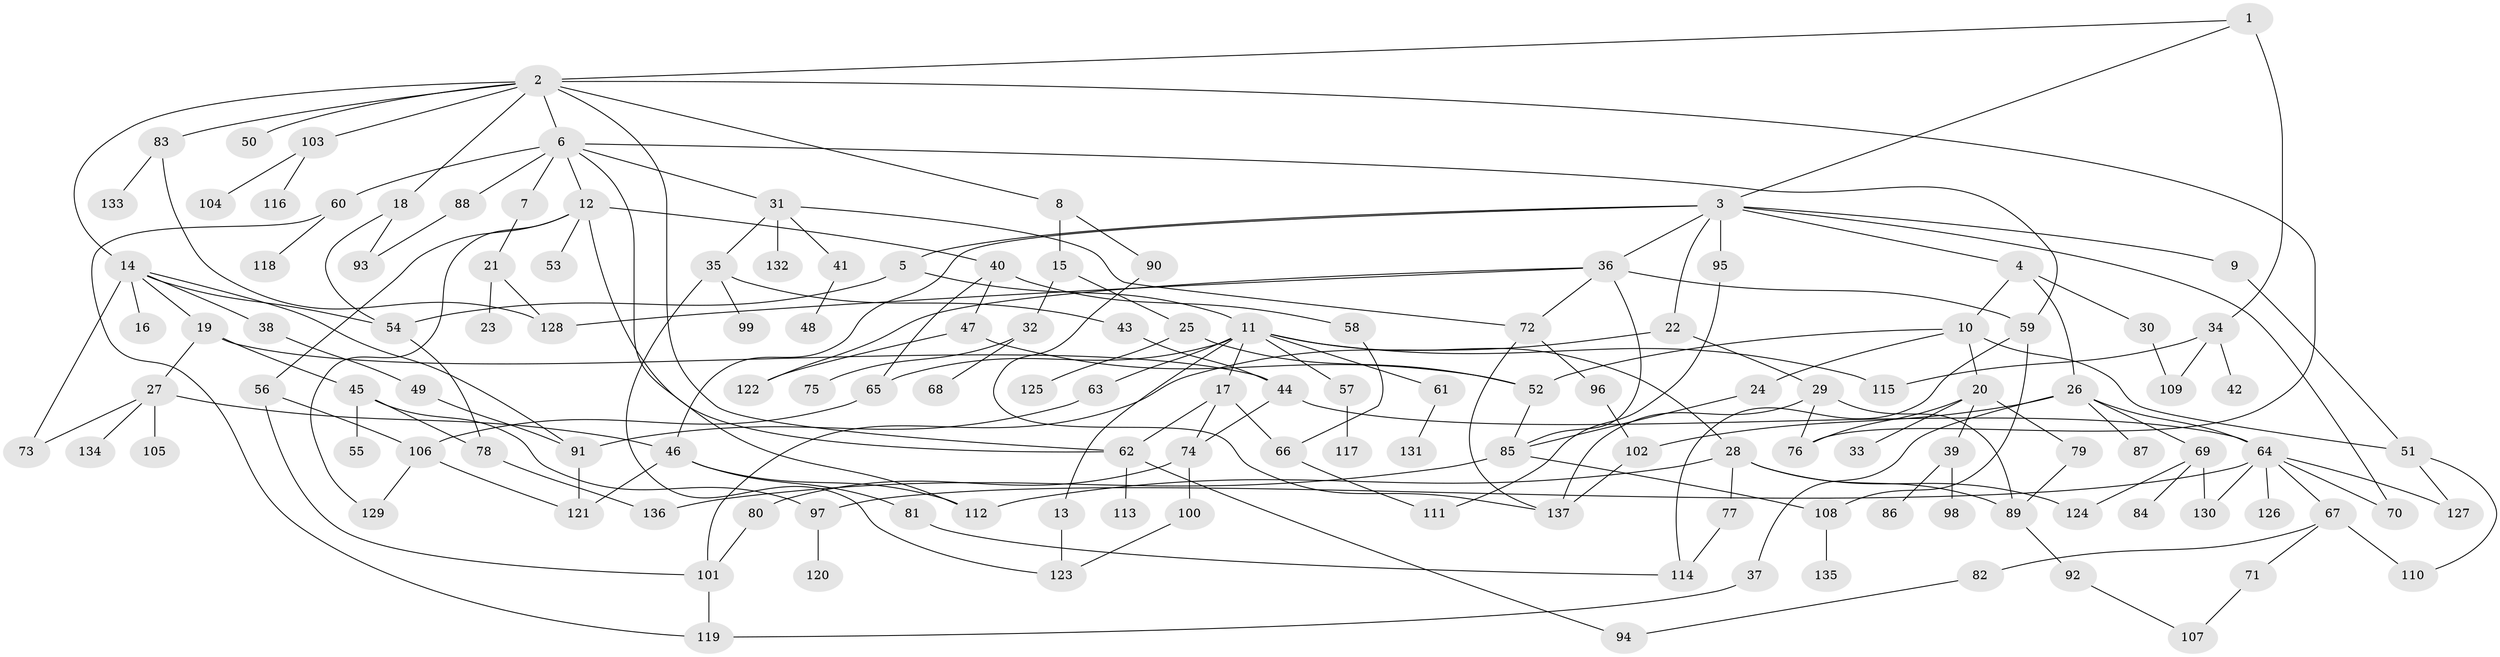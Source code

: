 // coarse degree distribution, {8: 0.04411764705882353, 2: 0.36764705882352944, 1: 0.2647058823529412, 4: 0.17647058823529413, 6: 0.014705882352941176, 7: 0.014705882352941176, 3: 0.04411764705882353, 10: 0.029411764705882353, 11: 0.029411764705882353, 14: 0.014705882352941176}
// Generated by graph-tools (version 1.1) at 2025/46/03/04/25 21:46:16]
// undirected, 137 vertices, 196 edges
graph export_dot {
graph [start="1"]
  node [color=gray90,style=filled];
  1;
  2;
  3;
  4;
  5;
  6;
  7;
  8;
  9;
  10;
  11;
  12;
  13;
  14;
  15;
  16;
  17;
  18;
  19;
  20;
  21;
  22;
  23;
  24;
  25;
  26;
  27;
  28;
  29;
  30;
  31;
  32;
  33;
  34;
  35;
  36;
  37;
  38;
  39;
  40;
  41;
  42;
  43;
  44;
  45;
  46;
  47;
  48;
  49;
  50;
  51;
  52;
  53;
  54;
  55;
  56;
  57;
  58;
  59;
  60;
  61;
  62;
  63;
  64;
  65;
  66;
  67;
  68;
  69;
  70;
  71;
  72;
  73;
  74;
  75;
  76;
  77;
  78;
  79;
  80;
  81;
  82;
  83;
  84;
  85;
  86;
  87;
  88;
  89;
  90;
  91;
  92;
  93;
  94;
  95;
  96;
  97;
  98;
  99;
  100;
  101;
  102;
  103;
  104;
  105;
  106;
  107;
  108;
  109;
  110;
  111;
  112;
  113;
  114;
  115;
  116;
  117;
  118;
  119;
  120;
  121;
  122;
  123;
  124;
  125;
  126;
  127;
  128;
  129;
  130;
  131;
  132;
  133;
  134;
  135;
  136;
  137;
  1 -- 2;
  1 -- 3;
  1 -- 34;
  2 -- 6;
  2 -- 8;
  2 -- 14;
  2 -- 18;
  2 -- 50;
  2 -- 62;
  2 -- 76;
  2 -- 83;
  2 -- 103;
  3 -- 4;
  3 -- 5;
  3 -- 9;
  3 -- 22;
  3 -- 36;
  3 -- 46;
  3 -- 70;
  3 -- 95;
  4 -- 10;
  4 -- 26;
  4 -- 30;
  5 -- 11;
  5 -- 54;
  6 -- 7;
  6 -- 12;
  6 -- 31;
  6 -- 60;
  6 -- 88;
  6 -- 112;
  6 -- 59;
  7 -- 21;
  8 -- 15;
  8 -- 90;
  9 -- 51;
  10 -- 20;
  10 -- 24;
  10 -- 52;
  10 -- 51;
  11 -- 13;
  11 -- 17;
  11 -- 28;
  11 -- 57;
  11 -- 61;
  11 -- 63;
  11 -- 65;
  11 -- 115;
  12 -- 40;
  12 -- 53;
  12 -- 56;
  12 -- 129;
  12 -- 62;
  13 -- 123;
  14 -- 16;
  14 -- 19;
  14 -- 38;
  14 -- 54;
  14 -- 73;
  14 -- 91;
  15 -- 25;
  15 -- 32;
  17 -- 66;
  17 -- 62;
  17 -- 74;
  18 -- 54;
  18 -- 93;
  19 -- 27;
  19 -- 45;
  19 -- 44;
  20 -- 33;
  20 -- 39;
  20 -- 79;
  20 -- 76;
  21 -- 23;
  21 -- 128;
  22 -- 29;
  22 -- 101;
  24 -- 85;
  25 -- 125;
  25 -- 52;
  26 -- 37;
  26 -- 64;
  26 -- 69;
  26 -- 87;
  26 -- 102;
  27 -- 73;
  27 -- 105;
  27 -- 134;
  27 -- 46;
  28 -- 77;
  28 -- 124;
  28 -- 89;
  28 -- 112;
  29 -- 89;
  29 -- 137;
  29 -- 76;
  30 -- 109;
  31 -- 35;
  31 -- 41;
  31 -- 72;
  31 -- 132;
  32 -- 68;
  32 -- 75;
  34 -- 42;
  34 -- 115;
  34 -- 109;
  35 -- 43;
  35 -- 99;
  35 -- 123;
  36 -- 59;
  36 -- 122;
  36 -- 128;
  36 -- 72;
  36 -- 85;
  37 -- 119;
  38 -- 49;
  39 -- 86;
  39 -- 98;
  40 -- 47;
  40 -- 58;
  40 -- 65;
  41 -- 48;
  43 -- 44;
  44 -- 74;
  44 -- 64;
  45 -- 55;
  45 -- 97;
  45 -- 78;
  46 -- 81;
  46 -- 121;
  46 -- 112;
  47 -- 122;
  47 -- 52;
  49 -- 91;
  51 -- 127;
  51 -- 110;
  52 -- 85;
  54 -- 78;
  56 -- 101;
  56 -- 106;
  57 -- 117;
  58 -- 66;
  59 -- 108;
  59 -- 114;
  60 -- 118;
  60 -- 119;
  61 -- 131;
  62 -- 94;
  62 -- 113;
  63 -- 91;
  64 -- 67;
  64 -- 126;
  64 -- 127;
  64 -- 70;
  64 -- 97;
  64 -- 130;
  65 -- 106;
  66 -- 111;
  67 -- 71;
  67 -- 82;
  67 -- 110;
  69 -- 84;
  69 -- 130;
  69 -- 124;
  71 -- 107;
  72 -- 96;
  72 -- 137;
  74 -- 80;
  74 -- 100;
  77 -- 114;
  78 -- 136;
  79 -- 89;
  80 -- 101;
  81 -- 114;
  82 -- 94;
  83 -- 133;
  83 -- 128;
  85 -- 136;
  85 -- 108;
  88 -- 93;
  89 -- 92;
  90 -- 137;
  91 -- 121;
  92 -- 107;
  95 -- 111;
  96 -- 102;
  97 -- 120;
  100 -- 123;
  101 -- 119;
  102 -- 137;
  103 -- 104;
  103 -- 116;
  106 -- 121;
  106 -- 129;
  108 -- 135;
}
